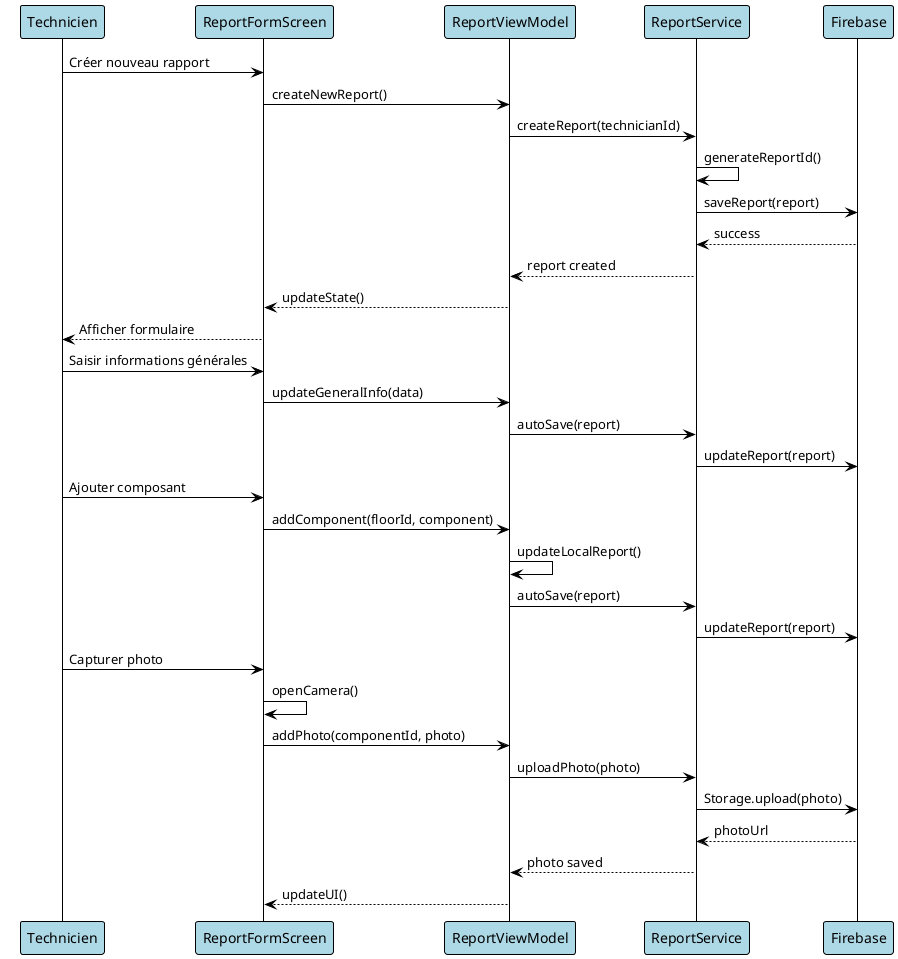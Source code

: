 @startuml
!theme plain
skinparam participant {
  BackgroundColor lightblue
  BorderColor black
}

participant "Technicien" as T
participant "ReportFormScreen" as UI
participant "ReportViewModel" as VM
participant "ReportService" as RS
participant "Firebase" as FB

T -> UI: Créer nouveau rapport
UI -> VM: createNewReport()
VM -> RS: createReport(technicianId)
RS -> RS: generateReportId()
RS -> FB: saveReport(report)
FB --> RS: success
RS --> VM: report created
VM --> UI: updateState()
UI --> T: Afficher formulaire

T -> UI: Saisir informations générales
UI -> VM: updateGeneralInfo(data)
VM -> RS: autoSave(report)
RS -> FB: updateReport(report)

T -> UI: Ajouter composant
UI -> VM: addComponent(floorId, component)
VM -> VM: updateLocalReport()
VM -> RS: autoSave(report)
RS -> FB: updateReport(report)

T -> UI: Capturer photo
UI -> UI: openCamera()
UI -> VM: addPhoto(componentId, photo)
VM -> RS: uploadPhoto(photo)
RS -> FB: Storage.upload(photo)
FB --> RS: photoUrl
RS --> VM: photo saved
VM --> UI: updateUI()

@enduml
